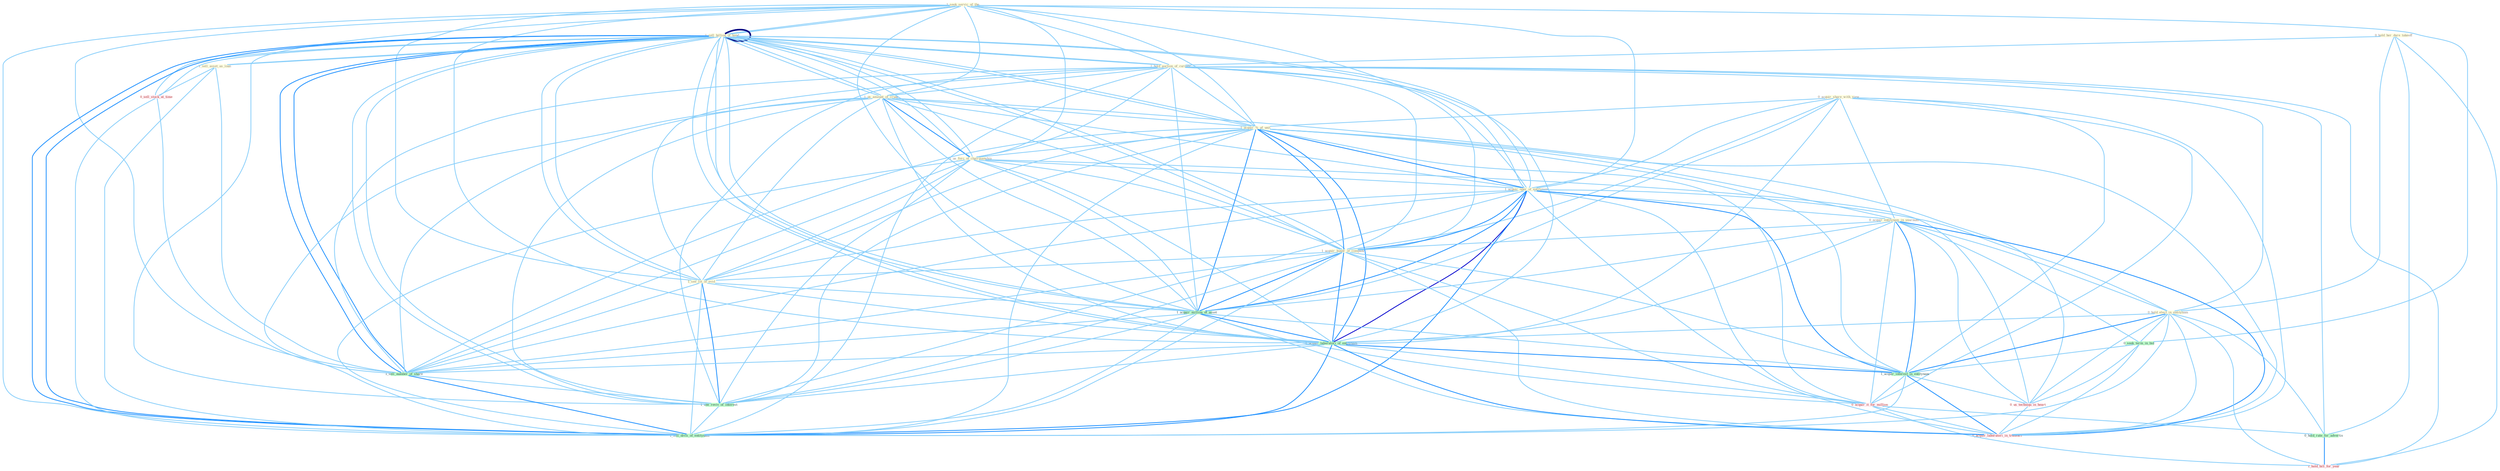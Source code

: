 Graph G{ 
    node
    [shape=polygon,style=filled,width=.5,height=.06,color="#BDFCC9",fixedsize=true,fontsize=4,
    fontcolor="#2f4f4f"];
    {node
    [color="#ffffe0", fontcolor="#8b7d6b"] "1_seek_servic_of_the " "0_acquir_share_with_view " "0_hold_her_dure_takeoff " "1_sell_billion_of_bond " "1_hold_auction_of_currenc " "1_us_amount_of_crude " "1_acquir_%_of_unit " "1_sell_asset_as_loan " "1_sell_billion_of_bond " "1_us_forc_of_chairmanship " "1_acquir_oper_of_entitynam " "0_acquir_entitynam_in_yearnum " "1_acquir_hundr_of_compani " "0_hold_elect_in_entitynam " "1_see_lot_of_evid "}
{node [color="#fff0f5", fontcolor="#b22222"] "0_us_techniqu_in_heart " "0_acquir_it_for_million " "0_acquir_laboratori_in_transact " "0_sell_stock_at_time " "1_hold_bill_for_year "}
edge [color="#B0E2FF"];

	"1_seek_servic_of_the " -- "1_sell_billion_of_bond " [w="1", color="#87cefa" ];
	"1_seek_servic_of_the " -- "1_hold_auction_of_currenc " [w="1", color="#87cefa" ];
	"1_seek_servic_of_the " -- "1_us_amount_of_crude " [w="1", color="#87cefa" ];
	"1_seek_servic_of_the " -- "1_acquir_%_of_unit " [w="1", color="#87cefa" ];
	"1_seek_servic_of_the " -- "1_sell_billion_of_bond " [w="1", color="#87cefa" ];
	"1_seek_servic_of_the " -- "1_us_forc_of_chairmanship " [w="1", color="#87cefa" ];
	"1_seek_servic_of_the " -- "1_acquir_oper_of_entitynam " [w="1", color="#87cefa" ];
	"1_seek_servic_of_the " -- "1_acquir_hundr_of_compani " [w="1", color="#87cefa" ];
	"1_seek_servic_of_the " -- "1_see_lot_of_evid " [w="1", color="#87cefa" ];
	"1_seek_servic_of_the " -- "1_acquir_million_of_asset " [w="1", color="#87cefa" ];
	"1_seek_servic_of_the " -- "1_acquir_laboratori_of_entitynam " [w="1", color="#87cefa" ];
	"1_seek_servic_of_the " -- "0_seek_term_in_bid " [w="1", color="#87cefa" ];
	"1_seek_servic_of_the " -- "1_sell_number_of_share " [w="1", color="#87cefa" ];
	"1_seek_servic_of_the " -- "1_see_reviv_of_interest " [w="1", color="#87cefa" ];
	"1_seek_servic_of_the " -- "1_sell_divis_of_entitynam " [w="1", color="#87cefa" ];
	"0_acquir_share_with_view " -- "1_acquir_%_of_unit " [w="1", color="#87cefa" ];
	"0_acquir_share_with_view " -- "1_acquir_oper_of_entitynam " [w="1", color="#87cefa" ];
	"0_acquir_share_with_view " -- "0_acquir_entitynam_in_yearnum " [w="1", color="#87cefa" ];
	"0_acquir_share_with_view " -- "1_acquir_hundr_of_compani " [w="1", color="#87cefa" ];
	"0_acquir_share_with_view " -- "1_acquir_million_of_asset " [w="1", color="#87cefa" ];
	"0_acquir_share_with_view " -- "1_acquir_laboratori_of_entitynam " [w="1", color="#87cefa" ];
	"0_acquir_share_with_view " -- "1_acquir_interest_in_entitynam " [w="1", color="#87cefa" ];
	"0_acquir_share_with_view " -- "0_acquir_it_for_million " [w="1", color="#87cefa" ];
	"0_acquir_share_with_view " -- "0_acquir_laboratori_in_transact " [w="1", color="#87cefa" ];
	"0_hold_her_dure_takeoff " -- "1_hold_auction_of_currenc " [w="1", color="#87cefa" ];
	"0_hold_her_dure_takeoff " -- "0_hold_elect_in_entitynam " [w="1", color="#87cefa" ];
	"0_hold_her_dure_takeoff " -- "0_hold_rate_for_advertis " [w="1", color="#87cefa" ];
	"0_hold_her_dure_takeoff " -- "1_hold_bill_for_year " [w="1", color="#87cefa" ];
	"1_sell_billion_of_bond " -- "1_hold_auction_of_currenc " [w="1", color="#87cefa" ];
	"1_sell_billion_of_bond " -- "1_us_amount_of_crude " [w="1", color="#87cefa" ];
	"1_sell_billion_of_bond " -- "1_acquir_%_of_unit " [w="1", color="#87cefa" ];
	"1_sell_billion_of_bond " -- "1_sell_asset_as_loan " [w="1", color="#87cefa" ];
	"1_sell_billion_of_bond " -- "1_sell_billion_of_bond " [w="4", style=bold, color="#000080", len=0.4];
	"1_sell_billion_of_bond " -- "1_us_forc_of_chairmanship " [w="1", color="#87cefa" ];
	"1_sell_billion_of_bond " -- "1_acquir_oper_of_entitynam " [w="1", color="#87cefa" ];
	"1_sell_billion_of_bond " -- "1_acquir_hundr_of_compani " [w="1", color="#87cefa" ];
	"1_sell_billion_of_bond " -- "1_see_lot_of_evid " [w="1", color="#87cefa" ];
	"1_sell_billion_of_bond " -- "1_acquir_million_of_asset " [w="1", color="#87cefa" ];
	"1_sell_billion_of_bond " -- "1_acquir_laboratori_of_entitynam " [w="1", color="#87cefa" ];
	"1_sell_billion_of_bond " -- "0_sell_stock_at_time " [w="1", color="#87cefa" ];
	"1_sell_billion_of_bond " -- "1_sell_number_of_share " [w="2", color="#1e90ff" , len=0.8];
	"1_sell_billion_of_bond " -- "1_see_reviv_of_interest " [w="1", color="#87cefa" ];
	"1_sell_billion_of_bond " -- "1_sell_divis_of_entitynam " [w="2", color="#1e90ff" , len=0.8];
	"1_hold_auction_of_currenc " -- "1_us_amount_of_crude " [w="1", color="#87cefa" ];
	"1_hold_auction_of_currenc " -- "1_acquir_%_of_unit " [w="1", color="#87cefa" ];
	"1_hold_auction_of_currenc " -- "1_sell_billion_of_bond " [w="1", color="#87cefa" ];
	"1_hold_auction_of_currenc " -- "1_us_forc_of_chairmanship " [w="1", color="#87cefa" ];
	"1_hold_auction_of_currenc " -- "1_acquir_oper_of_entitynam " [w="1", color="#87cefa" ];
	"1_hold_auction_of_currenc " -- "1_acquir_hundr_of_compani " [w="1", color="#87cefa" ];
	"1_hold_auction_of_currenc " -- "0_hold_elect_in_entitynam " [w="1", color="#87cefa" ];
	"1_hold_auction_of_currenc " -- "1_see_lot_of_evid " [w="1", color="#87cefa" ];
	"1_hold_auction_of_currenc " -- "1_acquir_million_of_asset " [w="1", color="#87cefa" ];
	"1_hold_auction_of_currenc " -- "1_acquir_laboratori_of_entitynam " [w="1", color="#87cefa" ];
	"1_hold_auction_of_currenc " -- "0_hold_rate_for_advertis " [w="1", color="#87cefa" ];
	"1_hold_auction_of_currenc " -- "1_sell_number_of_share " [w="1", color="#87cefa" ];
	"1_hold_auction_of_currenc " -- "1_see_reviv_of_interest " [w="1", color="#87cefa" ];
	"1_hold_auction_of_currenc " -- "1_hold_bill_for_year " [w="1", color="#87cefa" ];
	"1_hold_auction_of_currenc " -- "1_sell_divis_of_entitynam " [w="1", color="#87cefa" ];
	"1_us_amount_of_crude " -- "1_acquir_%_of_unit " [w="1", color="#87cefa" ];
	"1_us_amount_of_crude " -- "1_sell_billion_of_bond " [w="1", color="#87cefa" ];
	"1_us_amount_of_crude " -- "1_us_forc_of_chairmanship " [w="2", color="#1e90ff" , len=0.8];
	"1_us_amount_of_crude " -- "1_acquir_oper_of_entitynam " [w="1", color="#87cefa" ];
	"1_us_amount_of_crude " -- "1_acquir_hundr_of_compani " [w="1", color="#87cefa" ];
	"1_us_amount_of_crude " -- "1_see_lot_of_evid " [w="1", color="#87cefa" ];
	"1_us_amount_of_crude " -- "1_acquir_million_of_asset " [w="1", color="#87cefa" ];
	"1_us_amount_of_crude " -- "1_acquir_laboratori_of_entitynam " [w="1", color="#87cefa" ];
	"1_us_amount_of_crude " -- "0_us_techniqu_in_heart " [w="1", color="#87cefa" ];
	"1_us_amount_of_crude " -- "1_sell_number_of_share " [w="1", color="#87cefa" ];
	"1_us_amount_of_crude " -- "1_see_reviv_of_interest " [w="1", color="#87cefa" ];
	"1_us_amount_of_crude " -- "1_sell_divis_of_entitynam " [w="1", color="#87cefa" ];
	"1_acquir_%_of_unit " -- "1_sell_billion_of_bond " [w="1", color="#87cefa" ];
	"1_acquir_%_of_unit " -- "1_us_forc_of_chairmanship " [w="1", color="#87cefa" ];
	"1_acquir_%_of_unit " -- "1_acquir_oper_of_entitynam " [w="2", color="#1e90ff" , len=0.8];
	"1_acquir_%_of_unit " -- "0_acquir_entitynam_in_yearnum " [w="1", color="#87cefa" ];
	"1_acquir_%_of_unit " -- "1_acquir_hundr_of_compani " [w="2", color="#1e90ff" , len=0.8];
	"1_acquir_%_of_unit " -- "1_see_lot_of_evid " [w="1", color="#87cefa" ];
	"1_acquir_%_of_unit " -- "1_acquir_million_of_asset " [w="2", color="#1e90ff" , len=0.8];
	"1_acquir_%_of_unit " -- "1_acquir_laboratori_of_entitynam " [w="2", color="#1e90ff" , len=0.8];
	"1_acquir_%_of_unit " -- "1_acquir_interest_in_entitynam " [w="1", color="#87cefa" ];
	"1_acquir_%_of_unit " -- "0_acquir_it_for_million " [w="1", color="#87cefa" ];
	"1_acquir_%_of_unit " -- "0_acquir_laboratori_in_transact " [w="1", color="#87cefa" ];
	"1_acquir_%_of_unit " -- "1_sell_number_of_share " [w="1", color="#87cefa" ];
	"1_acquir_%_of_unit " -- "1_see_reviv_of_interest " [w="1", color="#87cefa" ];
	"1_acquir_%_of_unit " -- "1_sell_divis_of_entitynam " [w="1", color="#87cefa" ];
	"1_sell_asset_as_loan " -- "1_sell_billion_of_bond " [w="1", color="#87cefa" ];
	"1_sell_asset_as_loan " -- "0_sell_stock_at_time " [w="1", color="#87cefa" ];
	"1_sell_asset_as_loan " -- "1_sell_number_of_share " [w="1", color="#87cefa" ];
	"1_sell_asset_as_loan " -- "1_sell_divis_of_entitynam " [w="1", color="#87cefa" ];
	"1_sell_billion_of_bond " -- "1_us_forc_of_chairmanship " [w="1", color="#87cefa" ];
	"1_sell_billion_of_bond " -- "1_acquir_oper_of_entitynam " [w="1", color="#87cefa" ];
	"1_sell_billion_of_bond " -- "1_acquir_hundr_of_compani " [w="1", color="#87cefa" ];
	"1_sell_billion_of_bond " -- "1_see_lot_of_evid " [w="1", color="#87cefa" ];
	"1_sell_billion_of_bond " -- "1_acquir_million_of_asset " [w="1", color="#87cefa" ];
	"1_sell_billion_of_bond " -- "1_acquir_laboratori_of_entitynam " [w="1", color="#87cefa" ];
	"1_sell_billion_of_bond " -- "0_sell_stock_at_time " [w="1", color="#87cefa" ];
	"1_sell_billion_of_bond " -- "1_sell_number_of_share " [w="2", color="#1e90ff" , len=0.8];
	"1_sell_billion_of_bond " -- "1_see_reviv_of_interest " [w="1", color="#87cefa" ];
	"1_sell_billion_of_bond " -- "1_sell_divis_of_entitynam " [w="2", color="#1e90ff" , len=0.8];
	"1_us_forc_of_chairmanship " -- "1_acquir_oper_of_entitynam " [w="1", color="#87cefa" ];
	"1_us_forc_of_chairmanship " -- "1_acquir_hundr_of_compani " [w="1", color="#87cefa" ];
	"1_us_forc_of_chairmanship " -- "1_see_lot_of_evid " [w="1", color="#87cefa" ];
	"1_us_forc_of_chairmanship " -- "1_acquir_million_of_asset " [w="1", color="#87cefa" ];
	"1_us_forc_of_chairmanship " -- "1_acquir_laboratori_of_entitynam " [w="1", color="#87cefa" ];
	"1_us_forc_of_chairmanship " -- "0_us_techniqu_in_heart " [w="1", color="#87cefa" ];
	"1_us_forc_of_chairmanship " -- "1_sell_number_of_share " [w="1", color="#87cefa" ];
	"1_us_forc_of_chairmanship " -- "1_see_reviv_of_interest " [w="1", color="#87cefa" ];
	"1_us_forc_of_chairmanship " -- "1_sell_divis_of_entitynam " [w="1", color="#87cefa" ];
	"1_acquir_oper_of_entitynam " -- "0_acquir_entitynam_in_yearnum " [w="1", color="#87cefa" ];
	"1_acquir_oper_of_entitynam " -- "1_acquir_hundr_of_compani " [w="2", color="#1e90ff" , len=0.8];
	"1_acquir_oper_of_entitynam " -- "0_hold_elect_in_entitynam " [w="1", color="#87cefa" ];
	"1_acquir_oper_of_entitynam " -- "1_see_lot_of_evid " [w="1", color="#87cefa" ];
	"1_acquir_oper_of_entitynam " -- "1_acquir_million_of_asset " [w="2", color="#1e90ff" , len=0.8];
	"1_acquir_oper_of_entitynam " -- "1_acquir_laboratori_of_entitynam " [w="3", color="#0000cd" , len=0.6];
	"1_acquir_oper_of_entitynam " -- "1_acquir_interest_in_entitynam " [w="2", color="#1e90ff" , len=0.8];
	"1_acquir_oper_of_entitynam " -- "0_acquir_it_for_million " [w="1", color="#87cefa" ];
	"1_acquir_oper_of_entitynam " -- "0_acquir_laboratori_in_transact " [w="1", color="#87cefa" ];
	"1_acquir_oper_of_entitynam " -- "1_sell_number_of_share " [w="1", color="#87cefa" ];
	"1_acquir_oper_of_entitynam " -- "1_see_reviv_of_interest " [w="1", color="#87cefa" ];
	"1_acquir_oper_of_entitynam " -- "1_sell_divis_of_entitynam " [w="2", color="#1e90ff" , len=0.8];
	"0_acquir_entitynam_in_yearnum " -- "1_acquir_hundr_of_compani " [w="1", color="#87cefa" ];
	"0_acquir_entitynam_in_yearnum " -- "0_hold_elect_in_entitynam " [w="1", color="#87cefa" ];
	"0_acquir_entitynam_in_yearnum " -- "1_acquir_million_of_asset " [w="1", color="#87cefa" ];
	"0_acquir_entitynam_in_yearnum " -- "1_acquir_laboratori_of_entitynam " [w="1", color="#87cefa" ];
	"0_acquir_entitynam_in_yearnum " -- "0_seek_term_in_bid " [w="1", color="#87cefa" ];
	"0_acquir_entitynam_in_yearnum " -- "1_acquir_interest_in_entitynam " [w="2", color="#1e90ff" , len=0.8];
	"0_acquir_entitynam_in_yearnum " -- "0_us_techniqu_in_heart " [w="1", color="#87cefa" ];
	"0_acquir_entitynam_in_yearnum " -- "0_acquir_it_for_million " [w="1", color="#87cefa" ];
	"0_acquir_entitynam_in_yearnum " -- "0_acquir_laboratori_in_transact " [w="2", color="#1e90ff" , len=0.8];
	"1_acquir_hundr_of_compani " -- "1_see_lot_of_evid " [w="1", color="#87cefa" ];
	"1_acquir_hundr_of_compani " -- "1_acquir_million_of_asset " [w="2", color="#1e90ff" , len=0.8];
	"1_acquir_hundr_of_compani " -- "1_acquir_laboratori_of_entitynam " [w="2", color="#1e90ff" , len=0.8];
	"1_acquir_hundr_of_compani " -- "1_acquir_interest_in_entitynam " [w="1", color="#87cefa" ];
	"1_acquir_hundr_of_compani " -- "0_acquir_it_for_million " [w="1", color="#87cefa" ];
	"1_acquir_hundr_of_compani " -- "0_acquir_laboratori_in_transact " [w="1", color="#87cefa" ];
	"1_acquir_hundr_of_compani " -- "1_sell_number_of_share " [w="1", color="#87cefa" ];
	"1_acquir_hundr_of_compani " -- "1_see_reviv_of_interest " [w="1", color="#87cefa" ];
	"1_acquir_hundr_of_compani " -- "1_sell_divis_of_entitynam " [w="1", color="#87cefa" ];
	"0_hold_elect_in_entitynam " -- "1_acquir_laboratori_of_entitynam " [w="1", color="#87cefa" ];
	"0_hold_elect_in_entitynam " -- "0_seek_term_in_bid " [w="1", color="#87cefa" ];
	"0_hold_elect_in_entitynam " -- "1_acquir_interest_in_entitynam " [w="2", color="#1e90ff" , len=0.8];
	"0_hold_elect_in_entitynam " -- "0_us_techniqu_in_heart " [w="1", color="#87cefa" ];
	"0_hold_elect_in_entitynam " -- "0_hold_rate_for_advertis " [w="1", color="#87cefa" ];
	"0_hold_elect_in_entitynam " -- "0_acquir_laboratori_in_transact " [w="1", color="#87cefa" ];
	"0_hold_elect_in_entitynam " -- "1_hold_bill_for_year " [w="1", color="#87cefa" ];
	"0_hold_elect_in_entitynam " -- "1_sell_divis_of_entitynam " [w="1", color="#87cefa" ];
	"1_see_lot_of_evid " -- "1_acquir_million_of_asset " [w="1", color="#87cefa" ];
	"1_see_lot_of_evid " -- "1_acquir_laboratori_of_entitynam " [w="1", color="#87cefa" ];
	"1_see_lot_of_evid " -- "1_sell_number_of_share " [w="1", color="#87cefa" ];
	"1_see_lot_of_evid " -- "1_see_reviv_of_interest " [w="2", color="#1e90ff" , len=0.8];
	"1_see_lot_of_evid " -- "1_sell_divis_of_entitynam " [w="1", color="#87cefa" ];
	"1_acquir_million_of_asset " -- "1_acquir_laboratori_of_entitynam " [w="2", color="#1e90ff" , len=0.8];
	"1_acquir_million_of_asset " -- "1_acquir_interest_in_entitynam " [w="1", color="#87cefa" ];
	"1_acquir_million_of_asset " -- "0_acquir_it_for_million " [w="1", color="#87cefa" ];
	"1_acquir_million_of_asset " -- "0_acquir_laboratori_in_transact " [w="1", color="#87cefa" ];
	"1_acquir_million_of_asset " -- "1_sell_number_of_share " [w="1", color="#87cefa" ];
	"1_acquir_million_of_asset " -- "1_see_reviv_of_interest " [w="1", color="#87cefa" ];
	"1_acquir_million_of_asset " -- "1_sell_divis_of_entitynam " [w="1", color="#87cefa" ];
	"1_acquir_laboratori_of_entitynam " -- "1_acquir_interest_in_entitynam " [w="2", color="#1e90ff" , len=0.8];
	"1_acquir_laboratori_of_entitynam " -- "0_acquir_it_for_million " [w="1", color="#87cefa" ];
	"1_acquir_laboratori_of_entitynam " -- "0_acquir_laboratori_in_transact " [w="2", color="#1e90ff" , len=0.8];
	"1_acquir_laboratori_of_entitynam " -- "1_sell_number_of_share " [w="1", color="#87cefa" ];
	"1_acquir_laboratori_of_entitynam " -- "1_see_reviv_of_interest " [w="1", color="#87cefa" ];
	"1_acquir_laboratori_of_entitynam " -- "1_sell_divis_of_entitynam " [w="2", color="#1e90ff" , len=0.8];
	"0_seek_term_in_bid " -- "1_acquir_interest_in_entitynam " [w="1", color="#87cefa" ];
	"0_seek_term_in_bid " -- "0_us_techniqu_in_heart " [w="1", color="#87cefa" ];
	"0_seek_term_in_bid " -- "0_acquir_laboratori_in_transact " [w="1", color="#87cefa" ];
	"1_acquir_interest_in_entitynam " -- "0_us_techniqu_in_heart " [w="1", color="#87cefa" ];
	"1_acquir_interest_in_entitynam " -- "0_acquir_it_for_million " [w="1", color="#87cefa" ];
	"1_acquir_interest_in_entitynam " -- "0_acquir_laboratori_in_transact " [w="2", color="#1e90ff" , len=0.8];
	"1_acquir_interest_in_entitynam " -- "1_sell_divis_of_entitynam " [w="1", color="#87cefa" ];
	"0_us_techniqu_in_heart " -- "0_acquir_laboratori_in_transact " [w="1", color="#87cefa" ];
	"0_acquir_it_for_million " -- "0_hold_rate_for_advertis " [w="1", color="#87cefa" ];
	"0_acquir_it_for_million " -- "0_acquir_laboratori_in_transact " [w="1", color="#87cefa" ];
	"0_acquir_it_for_million " -- "1_hold_bill_for_year " [w="1", color="#87cefa" ];
	"0_hold_rate_for_advertis " -- "1_hold_bill_for_year " [w="2", color="#1e90ff" , len=0.8];
	"0_sell_stock_at_time " -- "1_sell_number_of_share " [w="1", color="#87cefa" ];
	"0_sell_stock_at_time " -- "1_sell_divis_of_entitynam " [w="1", color="#87cefa" ];
	"1_sell_number_of_share " -- "1_see_reviv_of_interest " [w="1", color="#87cefa" ];
	"1_sell_number_of_share " -- "1_sell_divis_of_entitynam " [w="2", color="#1e90ff" , len=0.8];
	"1_see_reviv_of_interest " -- "1_sell_divis_of_entitynam " [w="1", color="#87cefa" ];
}